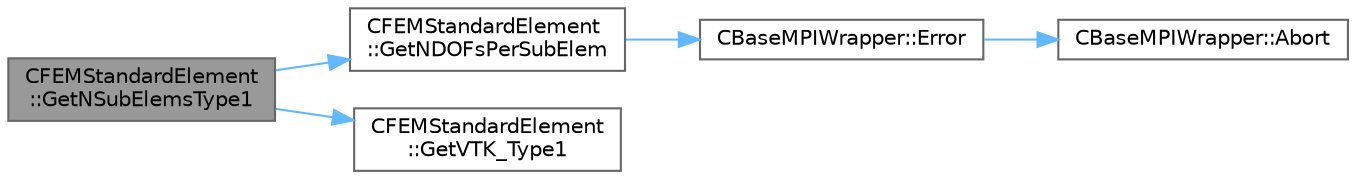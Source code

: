 digraph "CFEMStandardElement::GetNSubElemsType1"
{
 // LATEX_PDF_SIZE
  bgcolor="transparent";
  edge [fontname=Helvetica,fontsize=10,labelfontname=Helvetica,labelfontsize=10];
  node [fontname=Helvetica,fontsize=10,shape=box,height=0.2,width=0.4];
  rankdir="LR";
  Node1 [id="Node000001",label="CFEMStandardElement\l::GetNSubElemsType1",height=0.2,width=0.4,color="gray40", fillcolor="grey60", style="filled", fontcolor="black",tooltip="Function, which makes available the number of sub-elements of type 1 for plotting."];
  Node1 -> Node2 [id="edge1_Node000001_Node000002",color="steelblue1",style="solid",tooltip=" "];
  Node2 [id="Node000002",label="CFEMStandardElement\l::GetNDOFsPerSubElem",height=0.2,width=0.4,color="grey40", fillcolor="white", style="filled",URL="$classCFEMStandardElement.html#acf9879543a9cafe9300439df4d79c303",tooltip="Function, which makes available the number of DOFs of a linear element, used for plotting."];
  Node2 -> Node3 [id="edge2_Node000002_Node000003",color="steelblue1",style="solid",tooltip=" "];
  Node3 [id="Node000003",label="CBaseMPIWrapper::Error",height=0.2,width=0.4,color="grey40", fillcolor="white", style="filled",URL="$classCBaseMPIWrapper.html#a04457c47629bda56704e6a8804833eeb",tooltip=" "];
  Node3 -> Node4 [id="edge3_Node000003_Node000004",color="steelblue1",style="solid",tooltip=" "];
  Node4 [id="Node000004",label="CBaseMPIWrapper::Abort",height=0.2,width=0.4,color="grey40", fillcolor="white", style="filled",URL="$classCBaseMPIWrapper.html#af7297d861dca86b45cf561b6ab642e8f",tooltip=" "];
  Node1 -> Node5 [id="edge4_Node000001_Node000005",color="steelblue1",style="solid",tooltip=" "];
  Node5 [id="Node000005",label="CFEMStandardElement\l::GetVTK_Type1",height=0.2,width=0.4,color="grey40", fillcolor="white", style="filled",URL="$classCFEMStandardElement.html#af8341526567ab110cca6bde3bded9f3a",tooltip="Function, which makes available the type of the element in subConn1ForPlotting."];
}
